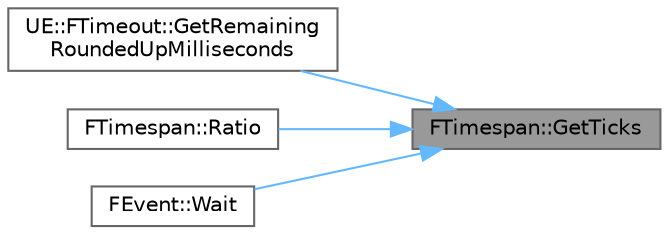 digraph "FTimespan::GetTicks"
{
 // INTERACTIVE_SVG=YES
 // LATEX_PDF_SIZE
  bgcolor="transparent";
  edge [fontname=Helvetica,fontsize=10,labelfontname=Helvetica,labelfontsize=10];
  node [fontname=Helvetica,fontsize=10,shape=box,height=0.2,width=0.4];
  rankdir="RL";
  Node1 [id="Node000001",label="FTimespan::GetTicks",height=0.2,width=0.4,color="gray40", fillcolor="grey60", style="filled", fontcolor="black",tooltip="Get the number of ticks represented by this time span."];
  Node1 -> Node2 [id="edge1_Node000001_Node000002",dir="back",color="steelblue1",style="solid",tooltip=" "];
  Node2 [id="Node000002",label="UE::FTimeout::GetRemaining\lRoundedUpMilliseconds",height=0.2,width=0.4,color="grey40", fillcolor="white", style="filled",URL="$d5/dc4/classUE_1_1FTimeout.html#a8e1b9a0f459fc6515c10be996cbd9570",tooltip="Intended for use in waiting functions, e.g."];
  Node1 -> Node3 [id="edge2_Node000001_Node000003",dir="back",color="steelblue1",style="solid",tooltip=" "];
  Node3 [id="Node000003",label="FTimespan::Ratio",height=0.2,width=0.4,color="grey40", fillcolor="white", style="filled",URL="$d0/d12/structFTimespan.html#a5a2c6240bf2ee56485046aa6402b904c",tooltip="Ratio between two time spans (handles zero values)."];
  Node1 -> Node4 [id="edge3_Node000001_Node000004",dir="back",color="steelblue1",style="solid",tooltip=" "];
  Node4 [id="Node000004",label="FEvent::Wait",height=0.2,width=0.4,color="grey40", fillcolor="white", style="filled",URL="$d8/d86/classFEvent.html#adc75effc2755c1ea14394fc4eb960c21",tooltip="Waits the specified amount of time for the event to be triggered."];
}
